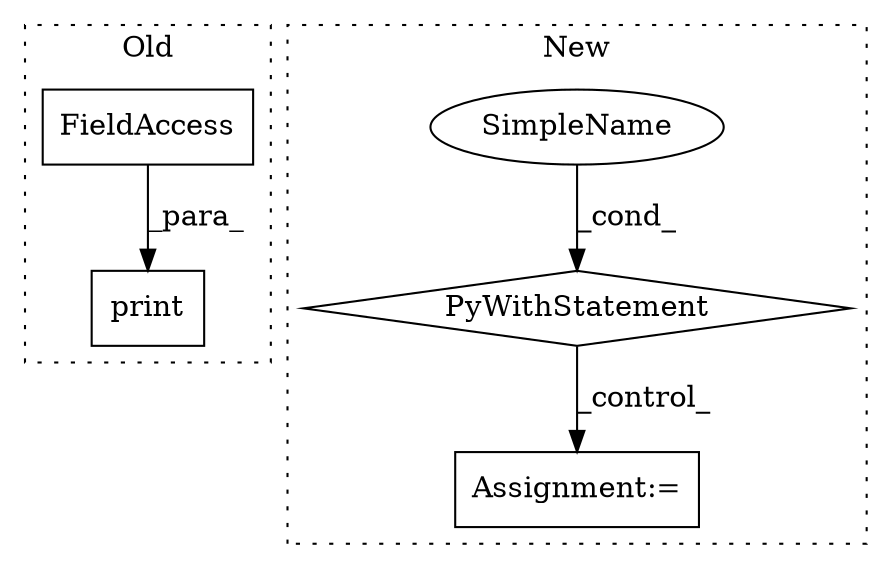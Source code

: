 digraph G {
subgraph cluster0 {
1 [label="print" a="32" s="2215,2246" l="6,1" shape="box"];
5 [label="FieldAccess" a="22" s="2233" l="13" shape="box"];
label = "Old";
style="dotted";
}
subgraph cluster1 {
2 [label="PyWithStatement" a="104" s="5273,5308" l="10,2" shape="diamond"];
3 [label="Assignment:=" a="7" s="5327" l="1" shape="box"];
4 [label="SimpleName" a="42" s="" l="" shape="ellipse"];
label = "New";
style="dotted";
}
2 -> 3 [label="_control_"];
4 -> 2 [label="_cond_"];
5 -> 1 [label="_para_"];
}
